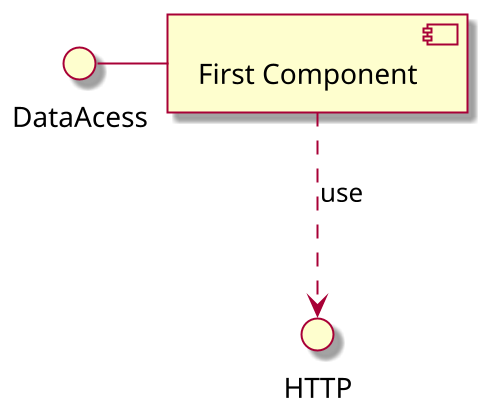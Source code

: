 @startuml Basic Example
skin rose
scale 2
/'
Links between elements are made using combinations of
dotted line (..), straight line (--), and arrows (-->) symbols.
'/
DataAcess - [First Component]
[First Component] ..> HTTP : use
@enduml
